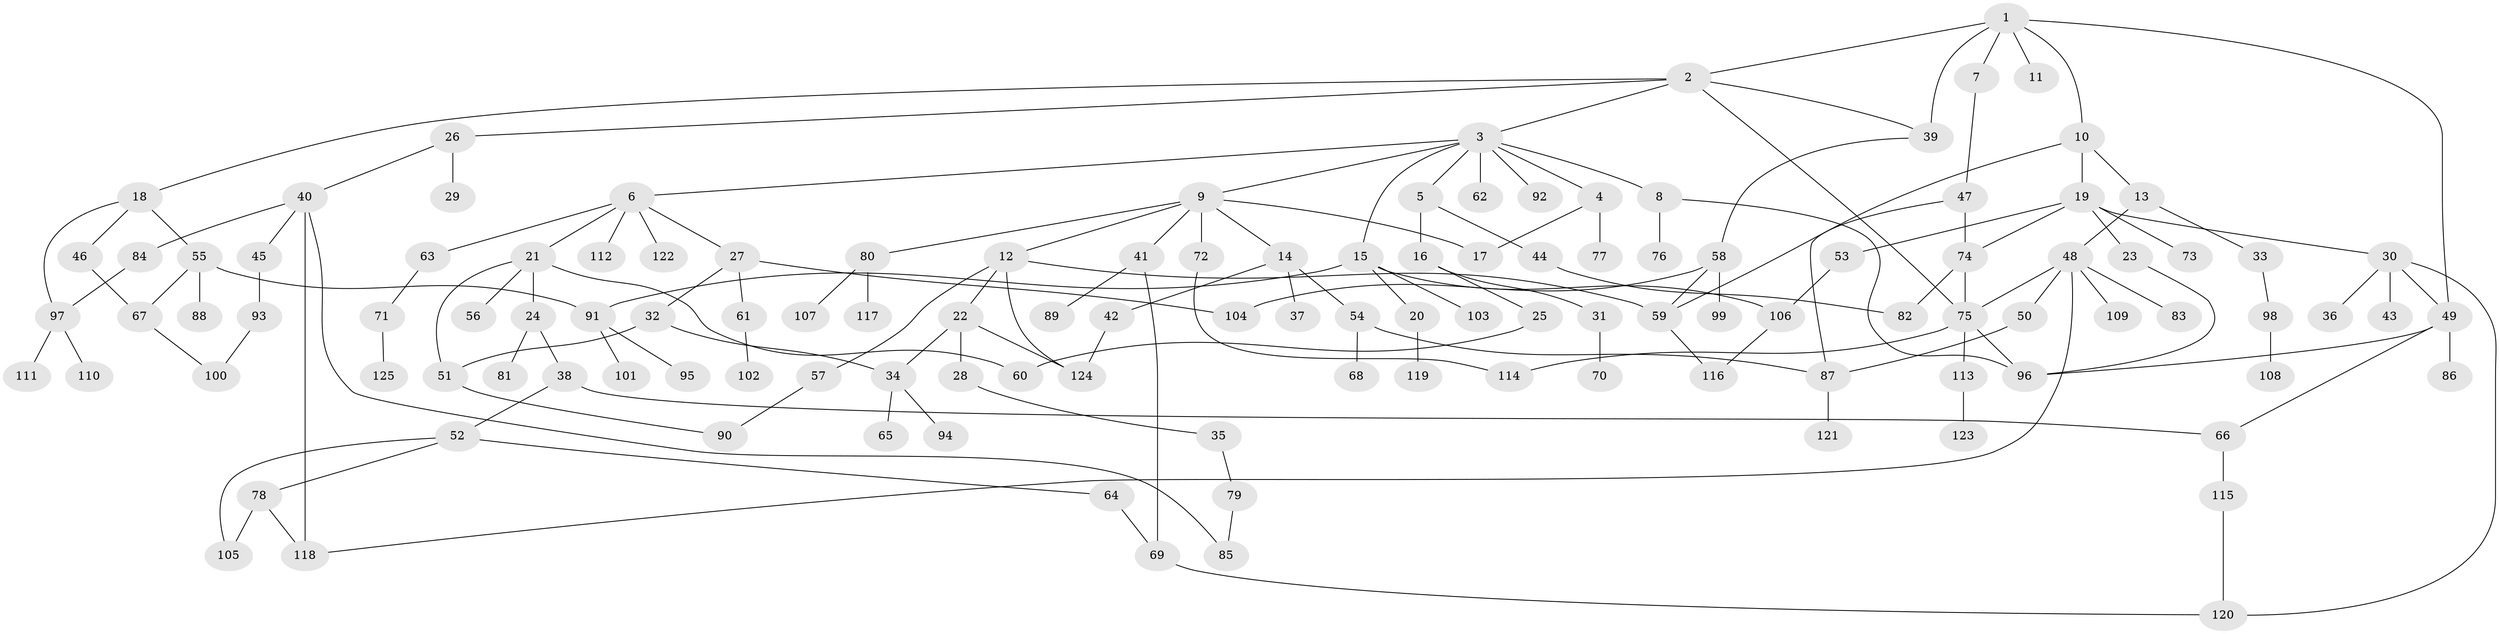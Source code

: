 // Generated by graph-tools (version 1.1) at 2025/01/03/09/25 03:01:07]
// undirected, 125 vertices, 160 edges
graph export_dot {
graph [start="1"]
  node [color=gray90,style=filled];
  1;
  2;
  3;
  4;
  5;
  6;
  7;
  8;
  9;
  10;
  11;
  12;
  13;
  14;
  15;
  16;
  17;
  18;
  19;
  20;
  21;
  22;
  23;
  24;
  25;
  26;
  27;
  28;
  29;
  30;
  31;
  32;
  33;
  34;
  35;
  36;
  37;
  38;
  39;
  40;
  41;
  42;
  43;
  44;
  45;
  46;
  47;
  48;
  49;
  50;
  51;
  52;
  53;
  54;
  55;
  56;
  57;
  58;
  59;
  60;
  61;
  62;
  63;
  64;
  65;
  66;
  67;
  68;
  69;
  70;
  71;
  72;
  73;
  74;
  75;
  76;
  77;
  78;
  79;
  80;
  81;
  82;
  83;
  84;
  85;
  86;
  87;
  88;
  89;
  90;
  91;
  92;
  93;
  94;
  95;
  96;
  97;
  98;
  99;
  100;
  101;
  102;
  103;
  104;
  105;
  106;
  107;
  108;
  109;
  110;
  111;
  112;
  113;
  114;
  115;
  116;
  117;
  118;
  119;
  120;
  121;
  122;
  123;
  124;
  125;
  1 -- 2;
  1 -- 7;
  1 -- 10;
  1 -- 11;
  1 -- 49;
  1 -- 39;
  2 -- 3;
  2 -- 18;
  2 -- 26;
  2 -- 39;
  2 -- 75;
  3 -- 4;
  3 -- 5;
  3 -- 6;
  3 -- 8;
  3 -- 9;
  3 -- 15;
  3 -- 62;
  3 -- 92;
  4 -- 17;
  4 -- 77;
  5 -- 16;
  5 -- 44;
  6 -- 21;
  6 -- 27;
  6 -- 63;
  6 -- 112;
  6 -- 122;
  7 -- 47;
  8 -- 76;
  8 -- 96;
  9 -- 12;
  9 -- 14;
  9 -- 41;
  9 -- 72;
  9 -- 80;
  9 -- 17;
  10 -- 13;
  10 -- 19;
  10 -- 59;
  12 -- 22;
  12 -- 57;
  12 -- 59;
  12 -- 124;
  13 -- 33;
  13 -- 48;
  14 -- 37;
  14 -- 42;
  14 -- 54;
  15 -- 20;
  15 -- 103;
  15 -- 106;
  15 -- 91;
  16 -- 25;
  16 -- 31;
  18 -- 46;
  18 -- 55;
  18 -- 97;
  19 -- 23;
  19 -- 30;
  19 -- 53;
  19 -- 73;
  19 -- 74;
  20 -- 119;
  21 -- 24;
  21 -- 51;
  21 -- 56;
  21 -- 60;
  22 -- 28;
  22 -- 34;
  22 -- 124;
  23 -- 96;
  24 -- 38;
  24 -- 81;
  25 -- 60;
  26 -- 29;
  26 -- 40;
  27 -- 32;
  27 -- 61;
  27 -- 104;
  28 -- 35;
  30 -- 36;
  30 -- 43;
  30 -- 49;
  30 -- 120;
  31 -- 70;
  32 -- 34;
  32 -- 51;
  33 -- 98;
  34 -- 65;
  34 -- 94;
  35 -- 79;
  38 -- 52;
  38 -- 66;
  39 -- 58;
  40 -- 45;
  40 -- 84;
  40 -- 118;
  40 -- 85;
  41 -- 89;
  41 -- 69;
  42 -- 124;
  44 -- 82;
  45 -- 93;
  46 -- 67;
  47 -- 74;
  47 -- 87;
  48 -- 50;
  48 -- 83;
  48 -- 109;
  48 -- 118;
  48 -- 75;
  49 -- 66;
  49 -- 86;
  49 -- 96;
  50 -- 87;
  51 -- 90;
  52 -- 64;
  52 -- 78;
  52 -- 105;
  53 -- 106;
  54 -- 68;
  54 -- 87;
  55 -- 67;
  55 -- 88;
  55 -- 91;
  57 -- 90;
  58 -- 59;
  58 -- 99;
  58 -- 104;
  59 -- 116;
  61 -- 102;
  63 -- 71;
  64 -- 69;
  66 -- 115;
  67 -- 100;
  69 -- 120;
  71 -- 125;
  72 -- 114;
  74 -- 75;
  74 -- 82;
  75 -- 96;
  75 -- 113;
  75 -- 114;
  78 -- 105;
  78 -- 118;
  79 -- 85;
  80 -- 107;
  80 -- 117;
  84 -- 97;
  87 -- 121;
  91 -- 95;
  91 -- 101;
  93 -- 100;
  97 -- 110;
  97 -- 111;
  98 -- 108;
  106 -- 116;
  113 -- 123;
  115 -- 120;
}
